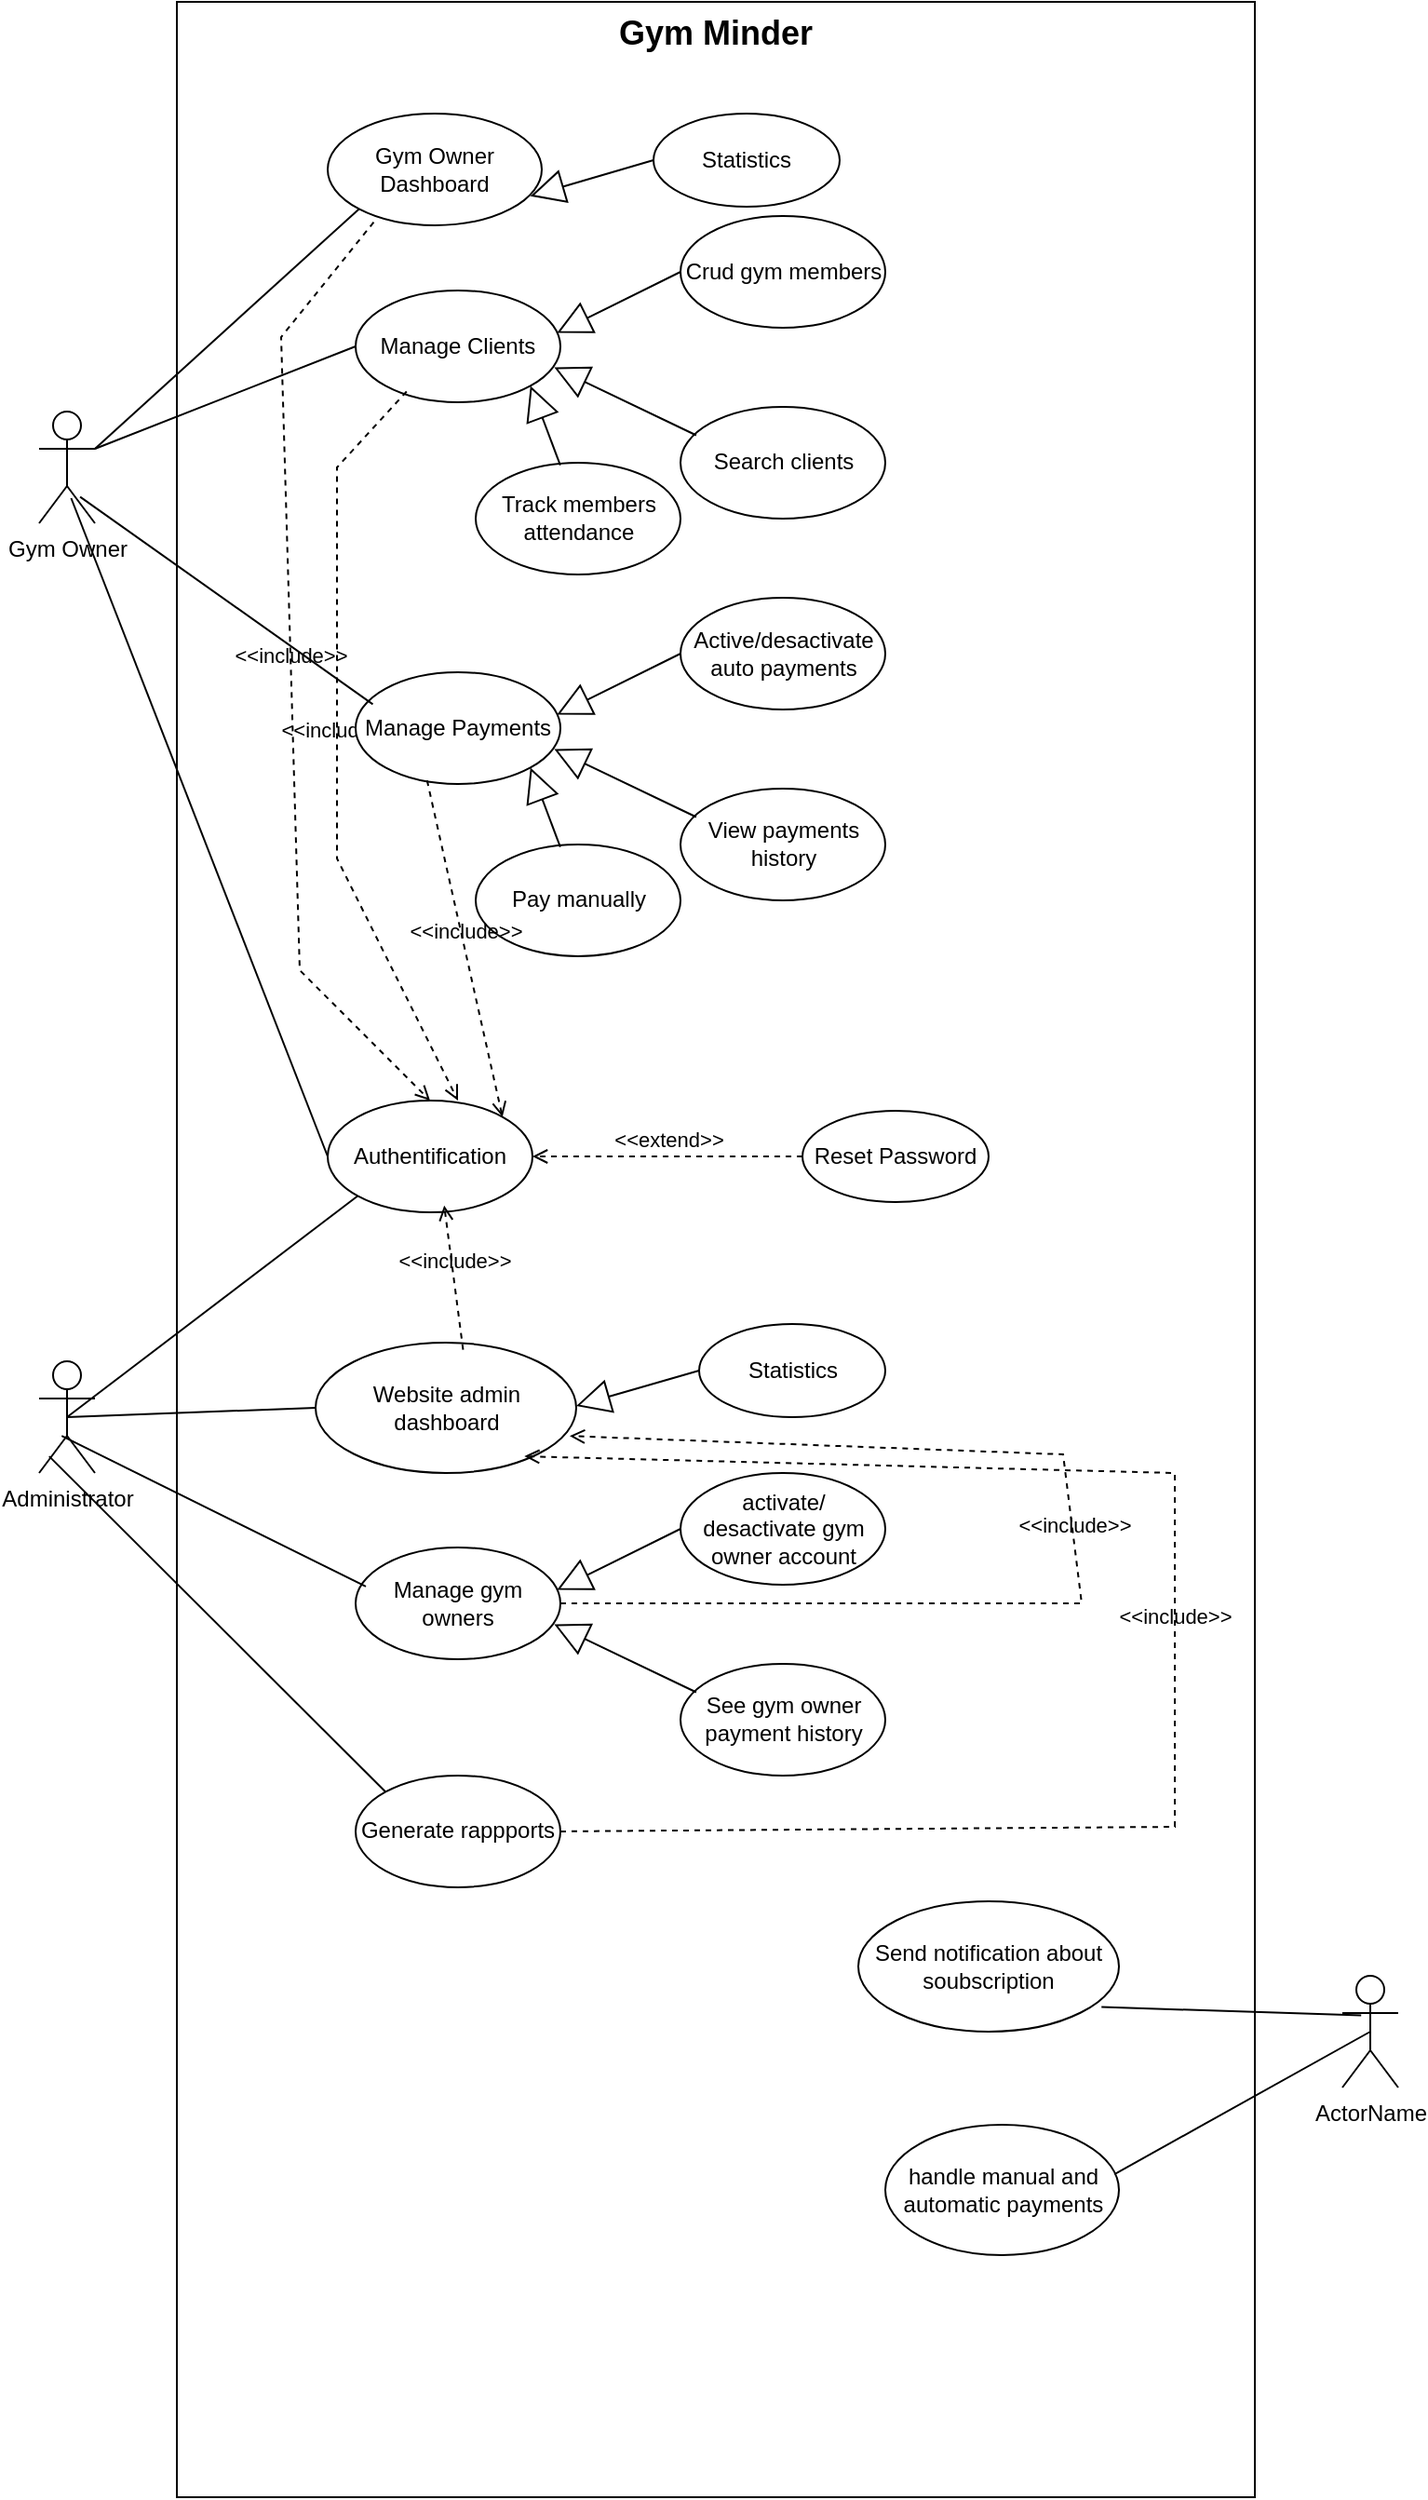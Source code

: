 <mxfile version="26.0.11">
  <diagram name="Page-1" id="CyW6aP-Xm8CD-qENMy1q">
    <mxGraphModel dx="1167" dy="619" grid="1" gridSize="10" guides="1" tooltips="1" connect="1" arrows="1" fold="1" page="1" pageScale="1" pageWidth="827" pageHeight="1169" math="0" shadow="0">
      <root>
        <mxCell id="0" />
        <mxCell id="1" parent="0" />
        <mxCell id="NYJPz3Wt9wFaXJw068Cz-1" value="&lt;span id=&quot;docs-internal-guid-300aa276-7fff-008d-d82a-03845a1bc5f4&quot; style=&quot;font-weight:normal;&quot;&gt;&lt;span style=&quot;font-family: Arial, sans-serif; background-color: transparent; font-weight: 700; font-variant-numeric: normal; font-variant-east-asian: normal; font-variant-alternates: normal; font-variant-position: normal; font-variant-emoji: normal; vertical-align: baseline; white-space-collapse: preserve;&quot;&gt;&lt;font style=&quot;font-size: 18px;&quot;&gt;Gym Minder&lt;/font&gt;&lt;/span&gt;&lt;/span&gt;" style="shape=rect;html=1;verticalAlign=top;fontStyle=1;whiteSpace=wrap;align=center;" parent="1" vertex="1">
          <mxGeometry x="124" y="470" width="579" height="1340" as="geometry" />
        </mxCell>
        <mxCell id="NYJPz3Wt9wFaXJw068Cz-2" value="Gym Owner" style="shape=umlActor;html=1;verticalLabelPosition=bottom;verticalAlign=top;align=center;" parent="1" vertex="1">
          <mxGeometry x="50" y="690" width="30" height="60" as="geometry" />
        </mxCell>
        <mxCell id="NYJPz3Wt9wFaXJw068Cz-4" value="Authentification" style="ellipse;whiteSpace=wrap;html=1;" parent="1" vertex="1">
          <mxGeometry x="205" y="1060" width="110" height="60" as="geometry" />
        </mxCell>
        <mxCell id="NYJPz3Wt9wFaXJw068Cz-14" value="Reset Password" style="ellipse;whiteSpace=wrap;html=1;" parent="1" vertex="1">
          <mxGeometry x="460" y="1065.5" width="100" height="49" as="geometry" />
        </mxCell>
        <mxCell id="NYJPz3Wt9wFaXJw068Cz-20" value="Manage Clients" style="ellipse;whiteSpace=wrap;html=1;" parent="1" vertex="1">
          <mxGeometry x="220" y="625" width="110" height="60" as="geometry" />
        </mxCell>
        <mxCell id="NYJPz3Wt9wFaXJw068Cz-22" value="Crud gym members" style="ellipse;whiteSpace=wrap;html=1;" parent="1" vertex="1">
          <mxGeometry x="394.5" y="585" width="110" height="60" as="geometry" />
        </mxCell>
        <mxCell id="NYJPz3Wt9wFaXJw068Cz-25" value="Statistics" style="ellipse;whiteSpace=wrap;html=1;" parent="1" vertex="1">
          <mxGeometry x="380" y="530" width="100" height="50" as="geometry" />
        </mxCell>
        <mxCell id="NYJPz3Wt9wFaXJw068Cz-30" value="Search clients" style="ellipse;whiteSpace=wrap;html=1;" parent="1" vertex="1">
          <mxGeometry x="394.5" y="687.46" width="110" height="60" as="geometry" />
        </mxCell>
        <mxCell id="NYJPz3Wt9wFaXJw068Cz-32" value="Track members attendance" style="ellipse;whiteSpace=wrap;html=1;" parent="1" vertex="1">
          <mxGeometry x="284.5" y="717.46" width="110" height="60" as="geometry" />
        </mxCell>
        <mxCell id="hqJBW17tH3adHcJB-tME-5" value="Administrator" style="shape=umlActor;html=1;verticalLabelPosition=bottom;verticalAlign=top;align=center;" vertex="1" parent="1">
          <mxGeometry x="50" y="1200" width="30" height="60" as="geometry" />
        </mxCell>
        <mxCell id="hqJBW17tH3adHcJB-tME-15" value="&amp;lt;&amp;lt;extend&amp;gt;&amp;gt;" style="html=1;verticalAlign=bottom;labelBackgroundColor=none;endArrow=open;endFill=0;dashed=1;rounded=0;exitX=0;exitY=0.5;exitDx=0;exitDy=0;entryX=1;entryY=0.5;entryDx=0;entryDy=0;" edge="1" parent="1" source="NYJPz3Wt9wFaXJw068Cz-14" target="NYJPz3Wt9wFaXJw068Cz-4">
          <mxGeometry width="160" relative="1" as="geometry">
            <mxPoint x="515" y="1090" as="sourcePoint" />
            <mxPoint x="455" y="1120" as="targetPoint" />
          </mxGeometry>
        </mxCell>
        <mxCell id="hqJBW17tH3adHcJB-tME-16" value="" style="endArrow=none;startArrow=none;endFill=0;startFill=0;endSize=8;html=1;verticalAlign=bottom;labelBackgroundColor=none;strokeWidth=1;rounded=0;exitX=0.574;exitY=0.775;exitDx=0;exitDy=0;exitPerimeter=0;entryX=0;entryY=0.5;entryDx=0;entryDy=0;" edge="1" parent="1" source="NYJPz3Wt9wFaXJw068Cz-2" target="NYJPz3Wt9wFaXJw068Cz-4">
          <mxGeometry width="160" relative="1" as="geometry">
            <mxPoint x="80" y="440" as="sourcePoint" />
            <mxPoint x="190" y="440" as="targetPoint" />
          </mxGeometry>
        </mxCell>
        <mxCell id="hqJBW17tH3adHcJB-tME-18" value="" style="endArrow=none;startArrow=none;endFill=0;startFill=0;endSize=8;html=1;verticalAlign=bottom;labelBackgroundColor=none;strokeWidth=1;rounded=0;entryX=0;entryY=0.5;entryDx=0;entryDy=0;exitX=1;exitY=0.333;exitDx=0;exitDy=0;exitPerimeter=0;" edge="1" parent="1" source="NYJPz3Wt9wFaXJw068Cz-2" target="NYJPz3Wt9wFaXJw068Cz-20">
          <mxGeometry width="160" relative="1" as="geometry">
            <mxPoint x="90" y="451" as="sourcePoint" />
            <mxPoint x="190" y="460" as="targetPoint" />
          </mxGeometry>
        </mxCell>
        <mxCell id="hqJBW17tH3adHcJB-tME-21" value="" style="endArrow=block;endSize=16;endFill=0;html=1;rounded=0;exitX=0;exitY=0.5;exitDx=0;exitDy=0;entryX=0.983;entryY=0.38;entryDx=0;entryDy=0;entryPerimeter=0;" edge="1" parent="1" source="NYJPz3Wt9wFaXJw068Cz-22" target="NYJPz3Wt9wFaXJw068Cz-20">
          <mxGeometry x="-1" y="104" width="160" relative="1" as="geometry">
            <mxPoint x="395" y="615" as="sourcePoint" />
            <mxPoint x="330" y="655" as="targetPoint" />
            <mxPoint x="41" y="-48" as="offset" />
          </mxGeometry>
        </mxCell>
        <mxCell id="hqJBW17tH3adHcJB-tME-23" value="" style="endArrow=block;endSize=16;endFill=0;html=1;rounded=0;entryX=0.97;entryY=0.688;entryDx=0;entryDy=0;entryPerimeter=0;exitX=0.077;exitY=0.255;exitDx=0;exitDy=0;exitPerimeter=0;" edge="1" parent="1" source="NYJPz3Wt9wFaXJw068Cz-30" target="NYJPz3Wt9wFaXJw068Cz-20">
          <mxGeometry x="-1" y="104" width="160" relative="1" as="geometry">
            <mxPoint x="396" y="701.46" as="sourcePoint" />
            <mxPoint x="308.39" y="645" as="targetPoint" />
            <mxPoint x="41" y="-48" as="offset" />
          </mxGeometry>
        </mxCell>
        <mxCell id="hqJBW17tH3adHcJB-tME-24" value="" style="endArrow=block;endSize=16;endFill=0;html=1;rounded=0;entryX=1;entryY=1;entryDx=0;entryDy=0;exitX=0.413;exitY=0.022;exitDx=0;exitDy=0;exitPerimeter=0;" edge="1" parent="1" source="NYJPz3Wt9wFaXJw068Cz-32" target="NYJPz3Wt9wFaXJw068Cz-20">
          <mxGeometry x="-1" y="104" width="160" relative="1" as="geometry">
            <mxPoint x="348.5" y="717.46" as="sourcePoint" />
            <mxPoint x="281" y="647.46" as="targetPoint" />
            <mxPoint x="41" y="-48" as="offset" />
          </mxGeometry>
        </mxCell>
        <mxCell id="hqJBW17tH3adHcJB-tME-25" value="Gym Owner Dashboard" style="ellipse;whiteSpace=wrap;html=1;" vertex="1" parent="1">
          <mxGeometry x="205" y="530" width="115" height="60" as="geometry" />
        </mxCell>
        <mxCell id="hqJBW17tH3adHcJB-tME-26" value="" style="endArrow=none;startArrow=none;endFill=0;startFill=0;endSize=8;html=1;verticalAlign=bottom;labelBackgroundColor=none;strokeWidth=1;rounded=0;entryX=0;entryY=1;entryDx=0;entryDy=0;exitX=1;exitY=0.333;exitDx=0;exitDy=0;exitPerimeter=0;" edge="1" parent="1" source="NYJPz3Wt9wFaXJw068Cz-2" target="hqJBW17tH3adHcJB-tME-25">
          <mxGeometry width="160" relative="1" as="geometry">
            <mxPoint x="80" y="642.5" as="sourcePoint" />
            <mxPoint x="220" y="587.5" as="targetPoint" />
          </mxGeometry>
        </mxCell>
        <mxCell id="hqJBW17tH3adHcJB-tME-27" value="&amp;lt;&amp;lt;include&amp;gt;&amp;gt;" style="html=1;verticalAlign=bottom;labelBackgroundColor=none;endArrow=open;endFill=0;dashed=1;rounded=0;exitX=0.215;exitY=0.972;exitDx=0;exitDy=0;exitPerimeter=0;entryX=0.5;entryY=0;entryDx=0;entryDy=0;" edge="1" parent="1" source="hqJBW17tH3adHcJB-tME-25" target="NYJPz3Wt9wFaXJw068Cz-4">
          <mxGeometry width="160" relative="1" as="geometry">
            <mxPoint x="330" y="520" as="sourcePoint" />
            <mxPoint x="379.21" y="1145.8" as="targetPoint" />
            <Array as="points">
              <mxPoint x="180" y="650" />
              <mxPoint x="190" y="990" />
            </Array>
          </mxGeometry>
        </mxCell>
        <mxCell id="hqJBW17tH3adHcJB-tME-28" value="&amp;lt;&amp;lt;include&amp;gt;&amp;gt;" style="html=1;verticalAlign=bottom;labelBackgroundColor=none;endArrow=open;endFill=0;dashed=1;rounded=0;exitX=0.249;exitY=0.904;exitDx=0;exitDy=0;exitPerimeter=0;" edge="1" parent="1" source="NYJPz3Wt9wFaXJw068Cz-20">
          <mxGeometry width="160" relative="1" as="geometry">
            <mxPoint x="300" y="635" as="sourcePoint" />
            <mxPoint x="275" y="1060" as="targetPoint" />
            <Array as="points">
              <mxPoint x="210" y="720" />
              <mxPoint x="210" y="930" />
            </Array>
          </mxGeometry>
        </mxCell>
        <mxCell id="hqJBW17tH3adHcJB-tME-29" value="Manage Payments" style="ellipse;whiteSpace=wrap;html=1;" vertex="1" parent="1">
          <mxGeometry x="220" y="830" width="110" height="60" as="geometry" />
        </mxCell>
        <mxCell id="hqJBW17tH3adHcJB-tME-30" value="Active/desactivate auto payments" style="ellipse;whiteSpace=wrap;html=1;movable=1;resizable=1;rotatable=1;deletable=1;editable=1;locked=0;connectable=1;" vertex="1" parent="1">
          <mxGeometry x="394.5" y="790" width="110" height="60" as="geometry" />
        </mxCell>
        <mxCell id="hqJBW17tH3adHcJB-tME-31" value="View payments history" style="ellipse;whiteSpace=wrap;html=1;" vertex="1" parent="1">
          <mxGeometry x="394.5" y="892.46" width="110" height="60" as="geometry" />
        </mxCell>
        <mxCell id="hqJBW17tH3adHcJB-tME-32" value="Pay manually" style="ellipse;whiteSpace=wrap;html=1;" vertex="1" parent="1">
          <mxGeometry x="284.5" y="922.46" width="110" height="60" as="geometry" />
        </mxCell>
        <mxCell id="hqJBW17tH3adHcJB-tME-33" value="" style="endArrow=block;endSize=16;endFill=0;html=1;rounded=0;exitX=0;exitY=0.5;exitDx=0;exitDy=0;entryX=0.983;entryY=0.38;entryDx=0;entryDy=0;entryPerimeter=0;" edge="1" parent="1" source="hqJBW17tH3adHcJB-tME-30" target="hqJBW17tH3adHcJB-tME-29">
          <mxGeometry x="-1" y="104" width="160" relative="1" as="geometry">
            <mxPoint x="395" y="820" as="sourcePoint" />
            <mxPoint x="330" y="860" as="targetPoint" />
            <mxPoint x="41" y="-48" as="offset" />
          </mxGeometry>
        </mxCell>
        <mxCell id="hqJBW17tH3adHcJB-tME-34" value="" style="endArrow=block;endSize=16;endFill=0;html=1;rounded=0;entryX=0.97;entryY=0.688;entryDx=0;entryDy=0;entryPerimeter=0;exitX=0.077;exitY=0.255;exitDx=0;exitDy=0;exitPerimeter=0;" edge="1" parent="1" source="hqJBW17tH3adHcJB-tME-31" target="hqJBW17tH3adHcJB-tME-29">
          <mxGeometry x="-1" y="104" width="160" relative="1" as="geometry">
            <mxPoint x="396" y="906.46" as="sourcePoint" />
            <mxPoint x="308.39" y="850" as="targetPoint" />
            <mxPoint x="41" y="-48" as="offset" />
          </mxGeometry>
        </mxCell>
        <mxCell id="hqJBW17tH3adHcJB-tME-35" value="" style="endArrow=block;endSize=16;endFill=0;html=1;rounded=0;entryX=1;entryY=1;entryDx=0;entryDy=0;exitX=0.413;exitY=0.022;exitDx=0;exitDy=0;exitPerimeter=0;" edge="1" parent="1" source="hqJBW17tH3adHcJB-tME-32" target="hqJBW17tH3adHcJB-tME-29">
          <mxGeometry x="-1" y="104" width="160" relative="1" as="geometry">
            <mxPoint x="348.5" y="922.46" as="sourcePoint" />
            <mxPoint x="281" y="852.46" as="targetPoint" />
            <mxPoint x="41" y="-48" as="offset" />
          </mxGeometry>
        </mxCell>
        <mxCell id="hqJBW17tH3adHcJB-tME-36" value="" style="endArrow=none;startArrow=none;endFill=0;startFill=0;endSize=8;html=1;verticalAlign=bottom;labelBackgroundColor=none;strokeWidth=1;rounded=0;entryX=0.084;entryY=0.286;entryDx=0;entryDy=0;exitX=0.735;exitY=0.764;exitDx=0;exitDy=0;exitPerimeter=0;entryPerimeter=0;" edge="1" parent="1" source="NYJPz3Wt9wFaXJw068Cz-2" target="hqJBW17tH3adHcJB-tME-29">
          <mxGeometry width="160" relative="1" as="geometry">
            <mxPoint x="90" y="720" as="sourcePoint" />
            <mxPoint x="230" y="665" as="targetPoint" />
          </mxGeometry>
        </mxCell>
        <mxCell id="hqJBW17tH3adHcJB-tME-37" value="&amp;lt;&amp;lt;include&amp;gt;&amp;gt;" style="html=1;verticalAlign=bottom;labelBackgroundColor=none;endArrow=open;endFill=0;dashed=1;rounded=0;entryX=1;entryY=0;entryDx=0;entryDy=0;exitX=0.349;exitY=0.968;exitDx=0;exitDy=0;exitPerimeter=0;" edge="1" parent="1" source="hqJBW17tH3adHcJB-tME-29" target="NYJPz3Wt9wFaXJw068Cz-4">
          <mxGeometry width="160" relative="1" as="geometry">
            <mxPoint x="330" y="860" as="sourcePoint" />
            <mxPoint x="439.141" y="1141.076" as="targetPoint" />
            <Array as="points">
              <mxPoint x="270" y="940" />
            </Array>
          </mxGeometry>
        </mxCell>
        <mxCell id="hqJBW17tH3adHcJB-tME-38" value="" style="endArrow=block;endSize=16;endFill=0;html=1;rounded=0;exitX=0;exitY=0.5;exitDx=0;exitDy=0;entryX=0.947;entryY=0.739;entryDx=0;entryDy=0;entryPerimeter=0;" edge="1" parent="1" source="NYJPz3Wt9wFaXJw068Cz-25" target="hqJBW17tH3adHcJB-tME-25">
          <mxGeometry x="-1" y="104" width="160" relative="1" as="geometry">
            <mxPoint x="380" y="547" as="sourcePoint" />
            <mxPoint x="313" y="580" as="targetPoint" />
            <mxPoint x="41" y="-48" as="offset" />
          </mxGeometry>
        </mxCell>
        <mxCell id="hqJBW17tH3adHcJB-tME-39" value="Website admin dashboard" style="ellipse;whiteSpace=wrap;html=1;" vertex="1" parent="1">
          <mxGeometry x="198.5" y="1190" width="140" height="70" as="geometry" />
        </mxCell>
        <mxCell id="hqJBW17tH3adHcJB-tME-41" value="" style="edgeStyle=none;html=1;endArrow=none;verticalAlign=bottom;rounded=0;exitX=0.5;exitY=0.5;exitDx=0;exitDy=0;exitPerimeter=0;entryX=0;entryY=1;entryDx=0;entryDy=0;" edge="1" parent="1" source="hqJBW17tH3adHcJB-tME-5" target="NYJPz3Wt9wFaXJw068Cz-4">
          <mxGeometry width="160" relative="1" as="geometry">
            <mxPoint x="180" y="1210" as="sourcePoint" />
            <mxPoint x="340" y="1210" as="targetPoint" />
          </mxGeometry>
        </mxCell>
        <mxCell id="hqJBW17tH3adHcJB-tME-42" value="Statistics" style="ellipse;whiteSpace=wrap;html=1;" vertex="1" parent="1">
          <mxGeometry x="404.5" y="1180" width="100" height="50" as="geometry" />
        </mxCell>
        <mxCell id="hqJBW17tH3adHcJB-tME-43" value="" style="endArrow=block;endSize=16;endFill=0;html=1;rounded=0;exitX=0;exitY=0.5;exitDx=0;exitDy=0;entryX=0.947;entryY=0.739;entryDx=0;entryDy=0;entryPerimeter=0;" edge="1" parent="1" source="hqJBW17tH3adHcJB-tME-42">
          <mxGeometry x="-1" y="104" width="160" relative="1" as="geometry">
            <mxPoint x="404.5" y="1197" as="sourcePoint" />
            <mxPoint x="338.5" y="1224" as="targetPoint" />
            <mxPoint x="41" y="-48" as="offset" />
          </mxGeometry>
        </mxCell>
        <mxCell id="hqJBW17tH3adHcJB-tME-44" value="" style="edgeStyle=none;html=1;endArrow=none;verticalAlign=bottom;rounded=0;exitX=0.5;exitY=0.5;exitDx=0;exitDy=0;exitPerimeter=0;entryX=0;entryY=0.5;entryDx=0;entryDy=0;" edge="1" parent="1" source="hqJBW17tH3adHcJB-tME-5" target="hqJBW17tH3adHcJB-tME-39">
          <mxGeometry width="160" relative="1" as="geometry">
            <mxPoint x="75" y="1240" as="sourcePoint" />
            <mxPoint x="231" y="1121" as="targetPoint" />
          </mxGeometry>
        </mxCell>
        <mxCell id="hqJBW17tH3adHcJB-tME-45" value="Manage gym owners" style="ellipse;whiteSpace=wrap;html=1;" vertex="1" parent="1">
          <mxGeometry x="220" y="1300" width="110" height="60" as="geometry" />
        </mxCell>
        <mxCell id="hqJBW17tH3adHcJB-tME-46" value="activate/ desactivate gym owner account" style="ellipse;whiteSpace=wrap;html=1;" vertex="1" parent="1">
          <mxGeometry x="394.5" y="1260" width="110" height="60" as="geometry" />
        </mxCell>
        <mxCell id="hqJBW17tH3adHcJB-tME-47" value="See gym owner payment history" style="ellipse;whiteSpace=wrap;html=1;" vertex="1" parent="1">
          <mxGeometry x="394.5" y="1362.46" width="110" height="60" as="geometry" />
        </mxCell>
        <mxCell id="hqJBW17tH3adHcJB-tME-48" value="" style="endArrow=block;endSize=16;endFill=0;html=1;rounded=0;exitX=0;exitY=0.5;exitDx=0;exitDy=0;entryX=0.983;entryY=0.38;entryDx=0;entryDy=0;entryPerimeter=0;" edge="1" parent="1" source="hqJBW17tH3adHcJB-tME-46" target="hqJBW17tH3adHcJB-tME-45">
          <mxGeometry x="-1" y="104" width="160" relative="1" as="geometry">
            <mxPoint x="395" y="1290" as="sourcePoint" />
            <mxPoint x="330" y="1330" as="targetPoint" />
            <mxPoint x="41" y="-48" as="offset" />
          </mxGeometry>
        </mxCell>
        <mxCell id="hqJBW17tH3adHcJB-tME-49" value="" style="endArrow=block;endSize=16;endFill=0;html=1;rounded=0;entryX=0.97;entryY=0.688;entryDx=0;entryDy=0;entryPerimeter=0;exitX=0.077;exitY=0.255;exitDx=0;exitDy=0;exitPerimeter=0;" edge="1" parent="1" source="hqJBW17tH3adHcJB-tME-47" target="hqJBW17tH3adHcJB-tME-45">
          <mxGeometry x="-1" y="104" width="160" relative="1" as="geometry">
            <mxPoint x="396" y="1376.46" as="sourcePoint" />
            <mxPoint x="308.39" y="1320" as="targetPoint" />
            <mxPoint x="41" y="-48" as="offset" />
          </mxGeometry>
        </mxCell>
        <mxCell id="hqJBW17tH3adHcJB-tME-56" value="Generate rappports" style="ellipse;whiteSpace=wrap;html=1;" vertex="1" parent="1">
          <mxGeometry x="220" y="1422.46" width="110" height="60" as="geometry" />
        </mxCell>
        <mxCell id="hqJBW17tH3adHcJB-tME-61" value="" style="edgeStyle=none;html=1;endArrow=none;verticalAlign=bottom;rounded=0;exitX=0.405;exitY=0.668;exitDx=0;exitDy=0;exitPerimeter=0;entryX=0.05;entryY=0.349;entryDx=0;entryDy=0;entryPerimeter=0;" edge="1" parent="1" source="hqJBW17tH3adHcJB-tME-5" target="hqJBW17tH3adHcJB-tME-45">
          <mxGeometry width="160" relative="1" as="geometry">
            <mxPoint x="75" y="1240" as="sourcePoint" />
            <mxPoint x="209" y="1235" as="targetPoint" />
          </mxGeometry>
        </mxCell>
        <mxCell id="hqJBW17tH3adHcJB-tME-62" value="" style="edgeStyle=none;html=1;endArrow=none;verticalAlign=bottom;rounded=0;exitX=0.181;exitY=0.851;exitDx=0;exitDy=0;exitPerimeter=0;entryX=0;entryY=0;entryDx=0;entryDy=0;" edge="1" parent="1" source="hqJBW17tH3adHcJB-tME-5" target="hqJBW17tH3adHcJB-tME-56">
          <mxGeometry width="160" relative="1" as="geometry">
            <mxPoint x="71" y="1250" as="sourcePoint" />
            <mxPoint x="205" y="1245" as="targetPoint" />
          </mxGeometry>
        </mxCell>
        <mxCell id="hqJBW17tH3adHcJB-tME-64" value="&amp;lt;&amp;lt;include&amp;gt;&amp;gt;" style="edgeStyle=none;html=1;endArrow=open;verticalAlign=bottom;dashed=1;labelBackgroundColor=none;rounded=0;entryX=0.569;entryY=0.939;entryDx=0;entryDy=0;entryPerimeter=0;exitX=0.566;exitY=0.054;exitDx=0;exitDy=0;exitPerimeter=0;" edge="1" parent="1" source="hqJBW17tH3adHcJB-tME-39" target="NYJPz3Wt9wFaXJw068Cz-4">
          <mxGeometry width="160" relative="1" as="geometry">
            <mxPoint x="350" y="1150" as="sourcePoint" />
            <mxPoint x="510" y="1150" as="targetPoint" />
          </mxGeometry>
        </mxCell>
        <mxCell id="hqJBW17tH3adHcJB-tME-65" value="&amp;lt;&amp;lt;include&amp;gt;&amp;gt;" style="edgeStyle=none;html=1;endArrow=open;verticalAlign=bottom;dashed=1;labelBackgroundColor=none;rounded=0;exitX=1;exitY=0.5;exitDx=0;exitDy=0;entryX=0.975;entryY=0.716;entryDx=0;entryDy=0;entryPerimeter=0;" edge="1" parent="1" source="hqJBW17tH3adHcJB-tME-45" target="hqJBW17tH3adHcJB-tME-39">
          <mxGeometry width="160" relative="1" as="geometry">
            <mxPoint x="370" y="1330" as="sourcePoint" />
            <mxPoint x="530" y="1330" as="targetPoint" />
            <Array as="points">
              <mxPoint x="610" y="1330" />
              <mxPoint x="600" y="1250" />
            </Array>
          </mxGeometry>
        </mxCell>
        <mxCell id="hqJBW17tH3adHcJB-tME-66" value="&amp;lt;&amp;lt;include&amp;gt;&amp;gt;" style="edgeStyle=none;html=1;endArrow=open;verticalAlign=bottom;dashed=1;labelBackgroundColor=none;rounded=0;exitX=1;exitY=0.5;exitDx=0;exitDy=0;entryX=0.801;entryY=0.872;entryDx=0;entryDy=0;entryPerimeter=0;" edge="1" parent="1" target="hqJBW17tH3adHcJB-tME-39">
          <mxGeometry width="160" relative="1" as="geometry">
            <mxPoint x="330" y="1452.46" as="sourcePoint" />
            <mxPoint x="335" y="1362.46" as="targetPoint" />
            <Array as="points">
              <mxPoint x="660" y="1450" />
              <mxPoint x="660" y="1260" />
            </Array>
          </mxGeometry>
        </mxCell>
        <mxCell id="hqJBW17tH3adHcJB-tME-67" value="ActorName" style="shape=umlActor;html=1;verticalLabelPosition=bottom;verticalAlign=top;align=center;" vertex="1" parent="1">
          <mxGeometry x="750" y="1530" width="30" height="60" as="geometry" />
        </mxCell>
        <mxCell id="hqJBW17tH3adHcJB-tME-68" value="Send notification about soubscription" style="ellipse;whiteSpace=wrap;html=1;" vertex="1" parent="1">
          <mxGeometry x="490" y="1490" width="140" height="70" as="geometry" />
        </mxCell>
        <mxCell id="hqJBW17tH3adHcJB-tME-69" value="handle manual and automatic payments" style="ellipse;whiteSpace=wrap;html=1;" vertex="1" parent="1">
          <mxGeometry x="504.5" y="1610" width="125.5" height="70" as="geometry" />
        </mxCell>
        <mxCell id="hqJBW17tH3adHcJB-tME-71" value="" style="edgeStyle=none;html=1;endArrow=none;verticalAlign=bottom;rounded=0;entryX=0.337;entryY=0.354;entryDx=0;entryDy=0;entryPerimeter=0;exitX=0.933;exitY=0.811;exitDx=0;exitDy=0;exitPerimeter=0;" edge="1" parent="1" source="hqJBW17tH3adHcJB-tME-68" target="hqJBW17tH3adHcJB-tME-67">
          <mxGeometry width="160" relative="1" as="geometry">
            <mxPoint x="600" y="1550" as="sourcePoint" />
            <mxPoint x="760" y="1550" as="targetPoint" />
          </mxGeometry>
        </mxCell>
        <mxCell id="hqJBW17tH3adHcJB-tME-72" value="" style="edgeStyle=none;html=1;endArrow=none;verticalAlign=bottom;rounded=0;entryX=0.5;entryY=0.5;entryDx=0;entryDy=0;entryPerimeter=0;exitX=0.981;exitY=0.379;exitDx=0;exitDy=0;exitPerimeter=0;" edge="1" parent="1" source="hqJBW17tH3adHcJB-tME-69" target="hqJBW17tH3adHcJB-tME-67">
          <mxGeometry width="160" relative="1" as="geometry">
            <mxPoint x="631" y="1557" as="sourcePoint" />
            <mxPoint x="773" y="1587" as="targetPoint" />
          </mxGeometry>
        </mxCell>
      </root>
    </mxGraphModel>
  </diagram>
</mxfile>
